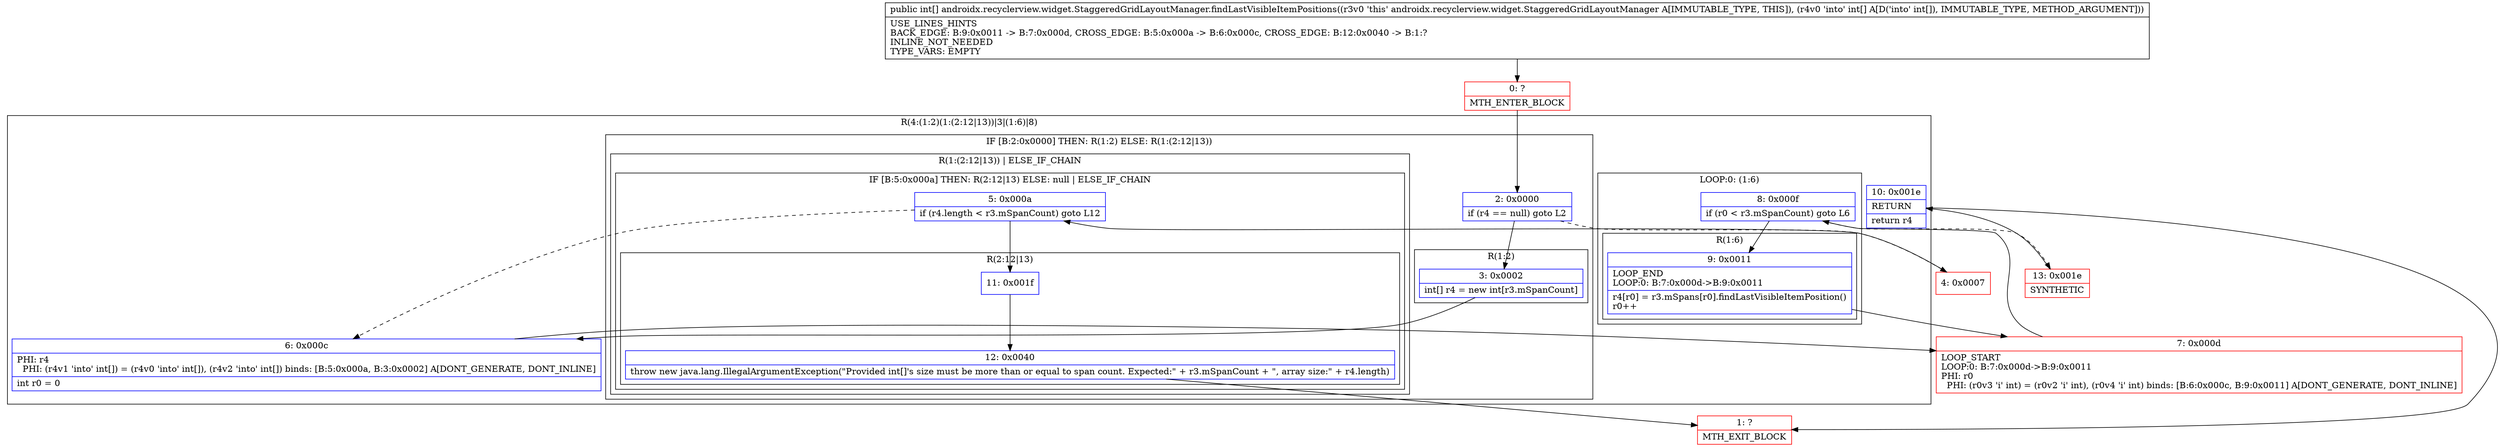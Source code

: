 digraph "CFG forandroidx.recyclerview.widget.StaggeredGridLayoutManager.findLastVisibleItemPositions([I)[I" {
subgraph cluster_Region_836776930 {
label = "R(4:(1:2)(1:(2:12|13))|3|(1:6)|8)";
node [shape=record,color=blue];
subgraph cluster_IfRegion_1920097347 {
label = "IF [B:2:0x0000] THEN: R(1:2) ELSE: R(1:(2:12|13))";
node [shape=record,color=blue];
Node_2 [shape=record,label="{2\:\ 0x0000|if (r4 == null) goto L2\l}"];
subgraph cluster_Region_1810248092 {
label = "R(1:2)";
node [shape=record,color=blue];
Node_3 [shape=record,label="{3\:\ 0x0002|int[] r4 = new int[r3.mSpanCount]\l}"];
}
subgraph cluster_Region_746976849 {
label = "R(1:(2:12|13)) | ELSE_IF_CHAIN\l";
node [shape=record,color=blue];
subgraph cluster_IfRegion_1111070873 {
label = "IF [B:5:0x000a] THEN: R(2:12|13) ELSE: null | ELSE_IF_CHAIN\l";
node [shape=record,color=blue];
Node_5 [shape=record,label="{5\:\ 0x000a|if (r4.length \< r3.mSpanCount) goto L12\l}"];
subgraph cluster_Region_583615705 {
label = "R(2:12|13)";
node [shape=record,color=blue];
Node_11 [shape=record,label="{11\:\ 0x001f}"];
Node_12 [shape=record,label="{12\:\ 0x0040|throw new java.lang.IllegalArgumentException(\"Provided int[]'s size must be more than or equal to span count. Expected:\" + r3.mSpanCount + \", array size:\" + r4.length)\l}"];
}
}
}
}
Node_6 [shape=record,label="{6\:\ 0x000c|PHI: r4 \l  PHI: (r4v1 'into' int[]) = (r4v0 'into' int[]), (r4v2 'into' int[]) binds: [B:5:0x000a, B:3:0x0002] A[DONT_GENERATE, DONT_INLINE]\l|int r0 = 0\l}"];
subgraph cluster_LoopRegion_705208943 {
label = "LOOP:0: (1:6)";
node [shape=record,color=blue];
Node_8 [shape=record,label="{8\:\ 0x000f|if (r0 \< r3.mSpanCount) goto L6\l}"];
subgraph cluster_Region_707625336 {
label = "R(1:6)";
node [shape=record,color=blue];
Node_9 [shape=record,label="{9\:\ 0x0011|LOOP_END\lLOOP:0: B:7:0x000d\-\>B:9:0x0011\l|r4[r0] = r3.mSpans[r0].findLastVisibleItemPosition()\lr0++\l}"];
}
}
Node_10 [shape=record,label="{10\:\ 0x001e|RETURN\l|return r4\l}"];
}
Node_0 [shape=record,color=red,label="{0\:\ ?|MTH_ENTER_BLOCK\l}"];
Node_7 [shape=record,color=red,label="{7\:\ 0x000d|LOOP_START\lLOOP:0: B:7:0x000d\-\>B:9:0x0011\lPHI: r0 \l  PHI: (r0v3 'i' int) = (r0v2 'i' int), (r0v4 'i' int) binds: [B:6:0x000c, B:9:0x0011] A[DONT_GENERATE, DONT_INLINE]\l}"];
Node_13 [shape=record,color=red,label="{13\:\ 0x001e|SYNTHETIC\l}"];
Node_1 [shape=record,color=red,label="{1\:\ ?|MTH_EXIT_BLOCK\l}"];
Node_4 [shape=record,color=red,label="{4\:\ 0x0007}"];
MethodNode[shape=record,label="{public int[] androidx.recyclerview.widget.StaggeredGridLayoutManager.findLastVisibleItemPositions((r3v0 'this' androidx.recyclerview.widget.StaggeredGridLayoutManager A[IMMUTABLE_TYPE, THIS]), (r4v0 'into' int[] A[D('into' int[]), IMMUTABLE_TYPE, METHOD_ARGUMENT]))  | USE_LINES_HINTS\lBACK_EDGE: B:9:0x0011 \-\> B:7:0x000d, CROSS_EDGE: B:5:0x000a \-\> B:6:0x000c, CROSS_EDGE: B:12:0x0040 \-\> B:1:?\lINLINE_NOT_NEEDED\lTYPE_VARS: EMPTY\l}"];
MethodNode -> Node_0;Node_2 -> Node_3;
Node_2 -> Node_4[style=dashed];
Node_3 -> Node_6;
Node_5 -> Node_6[style=dashed];
Node_5 -> Node_11;
Node_11 -> Node_12;
Node_12 -> Node_1;
Node_6 -> Node_7;
Node_8 -> Node_9;
Node_8 -> Node_13[style=dashed];
Node_9 -> Node_7;
Node_10 -> Node_1;
Node_0 -> Node_2;
Node_7 -> Node_8;
Node_13 -> Node_10;
Node_4 -> Node_5;
}

